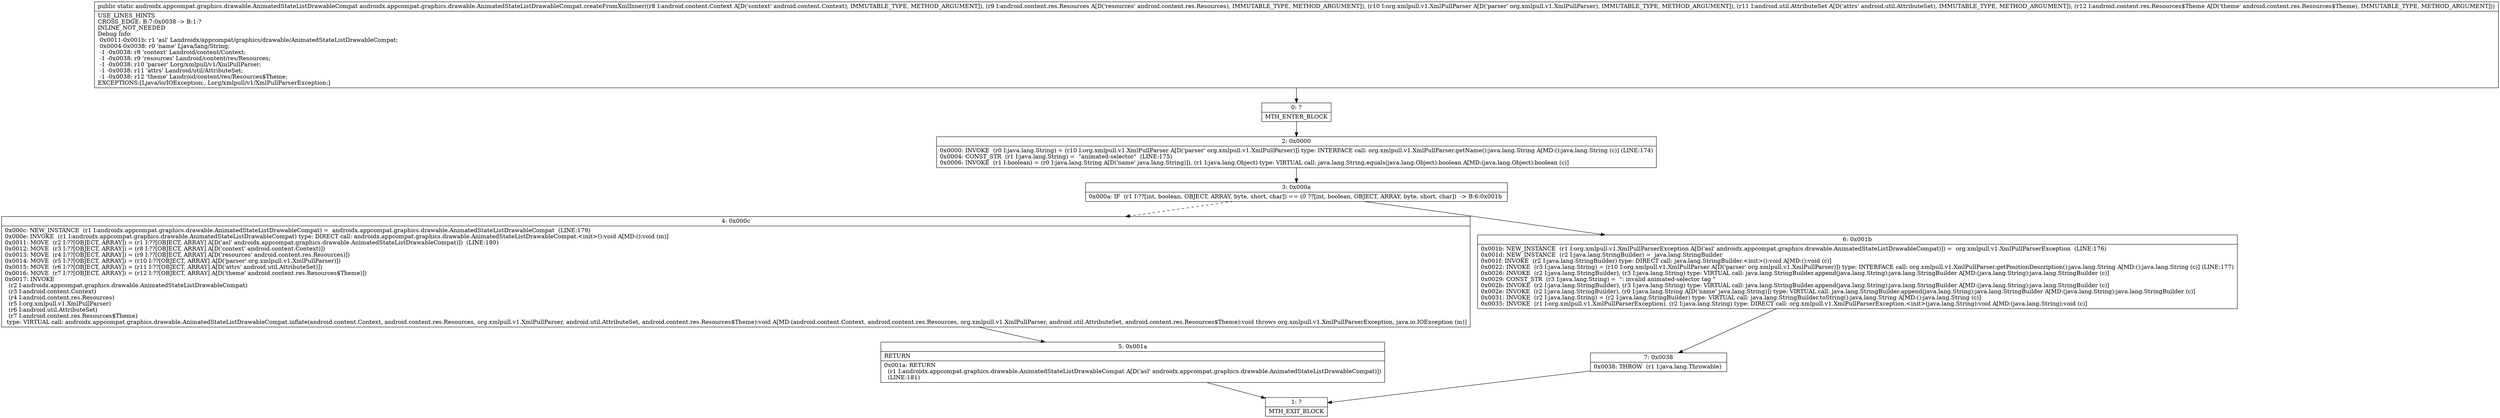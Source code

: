 digraph "CFG forandroidx.appcompat.graphics.drawable.AnimatedStateListDrawableCompat.createFromXmlInner(Landroid\/content\/Context;Landroid\/content\/res\/Resources;Lorg\/xmlpull\/v1\/XmlPullParser;Landroid\/util\/AttributeSet;Landroid\/content\/res\/Resources$Theme;)Landroidx\/appcompat\/graphics\/drawable\/AnimatedStateListDrawableCompat;" {
Node_0 [shape=record,label="{0\:\ ?|MTH_ENTER_BLOCK\l}"];
Node_2 [shape=record,label="{2\:\ 0x0000|0x0000: INVOKE  (r0 I:java.lang.String) = (r10 I:org.xmlpull.v1.XmlPullParser A[D('parser' org.xmlpull.v1.XmlPullParser)]) type: INTERFACE call: org.xmlpull.v1.XmlPullParser.getName():java.lang.String A[MD:():java.lang.String (c)] (LINE:174)\l0x0004: CONST_STR  (r1 I:java.lang.String) =  \"animated\-selector\"  (LINE:175)\l0x0006: INVOKE  (r1 I:boolean) = (r0 I:java.lang.String A[D('name' java.lang.String)]), (r1 I:java.lang.Object) type: VIRTUAL call: java.lang.String.equals(java.lang.Object):boolean A[MD:(java.lang.Object):boolean (c)]\l}"];
Node_3 [shape=record,label="{3\:\ 0x000a|0x000a: IF  (r1 I:??[int, boolean, OBJECT, ARRAY, byte, short, char]) == (0 ??[int, boolean, OBJECT, ARRAY, byte, short, char])  \-\> B:6:0x001b \l}"];
Node_4 [shape=record,label="{4\:\ 0x000c|0x000c: NEW_INSTANCE  (r1 I:androidx.appcompat.graphics.drawable.AnimatedStateListDrawableCompat) =  androidx.appcompat.graphics.drawable.AnimatedStateListDrawableCompat  (LINE:179)\l0x000e: INVOKE  (r1 I:androidx.appcompat.graphics.drawable.AnimatedStateListDrawableCompat) type: DIRECT call: androidx.appcompat.graphics.drawable.AnimatedStateListDrawableCompat.\<init\>():void A[MD:():void (m)]\l0x0011: MOVE  (r2 I:??[OBJECT, ARRAY]) = (r1 I:??[OBJECT, ARRAY] A[D('asl' androidx.appcompat.graphics.drawable.AnimatedStateListDrawableCompat)])  (LINE:180)\l0x0012: MOVE  (r3 I:??[OBJECT, ARRAY]) = (r8 I:??[OBJECT, ARRAY] A[D('context' android.content.Context)]) \l0x0013: MOVE  (r4 I:??[OBJECT, ARRAY]) = (r9 I:??[OBJECT, ARRAY] A[D('resources' android.content.res.Resources)]) \l0x0014: MOVE  (r5 I:??[OBJECT, ARRAY]) = (r10 I:??[OBJECT, ARRAY] A[D('parser' org.xmlpull.v1.XmlPullParser)]) \l0x0015: MOVE  (r6 I:??[OBJECT, ARRAY]) = (r11 I:??[OBJECT, ARRAY] A[D('attrs' android.util.AttributeSet)]) \l0x0016: MOVE  (r7 I:??[OBJECT, ARRAY]) = (r12 I:??[OBJECT, ARRAY] A[D('theme' android.content.res.Resources$Theme)]) \l0x0017: INVOKE  \l  (r2 I:androidx.appcompat.graphics.drawable.AnimatedStateListDrawableCompat)\l  (r3 I:android.content.Context)\l  (r4 I:android.content.res.Resources)\l  (r5 I:org.xmlpull.v1.XmlPullParser)\l  (r6 I:android.util.AttributeSet)\l  (r7 I:android.content.res.Resources$Theme)\l type: VIRTUAL call: androidx.appcompat.graphics.drawable.AnimatedStateListDrawableCompat.inflate(android.content.Context, android.content.res.Resources, org.xmlpull.v1.XmlPullParser, android.util.AttributeSet, android.content.res.Resources$Theme):void A[MD:(android.content.Context, android.content.res.Resources, org.xmlpull.v1.XmlPullParser, android.util.AttributeSet, android.content.res.Resources$Theme):void throws org.xmlpull.v1.XmlPullParserException, java.io.IOException (m)]\l}"];
Node_5 [shape=record,label="{5\:\ 0x001a|RETURN\l|0x001a: RETURN  \l  (r1 I:androidx.appcompat.graphics.drawable.AnimatedStateListDrawableCompat A[D('asl' androidx.appcompat.graphics.drawable.AnimatedStateListDrawableCompat)])\l  (LINE:181)\l}"];
Node_1 [shape=record,label="{1\:\ ?|MTH_EXIT_BLOCK\l}"];
Node_6 [shape=record,label="{6\:\ 0x001b|0x001b: NEW_INSTANCE  (r1 I:org.xmlpull.v1.XmlPullParserException A[D('asl' androidx.appcompat.graphics.drawable.AnimatedStateListDrawableCompat)]) =  org.xmlpull.v1.XmlPullParserException  (LINE:176)\l0x001d: NEW_INSTANCE  (r2 I:java.lang.StringBuilder) =  java.lang.StringBuilder \l0x001f: INVOKE  (r2 I:java.lang.StringBuilder) type: DIRECT call: java.lang.StringBuilder.\<init\>():void A[MD:():void (c)]\l0x0022: INVOKE  (r3 I:java.lang.String) = (r10 I:org.xmlpull.v1.XmlPullParser A[D('parser' org.xmlpull.v1.XmlPullParser)]) type: INTERFACE call: org.xmlpull.v1.XmlPullParser.getPositionDescription():java.lang.String A[MD:():java.lang.String (c)] (LINE:177)\l0x0026: INVOKE  (r2 I:java.lang.StringBuilder), (r3 I:java.lang.String) type: VIRTUAL call: java.lang.StringBuilder.append(java.lang.String):java.lang.StringBuilder A[MD:(java.lang.String):java.lang.StringBuilder (c)]\l0x0029: CONST_STR  (r3 I:java.lang.String) =  \": invalid animated\-selector tag \" \l0x002b: INVOKE  (r2 I:java.lang.StringBuilder), (r3 I:java.lang.String) type: VIRTUAL call: java.lang.StringBuilder.append(java.lang.String):java.lang.StringBuilder A[MD:(java.lang.String):java.lang.StringBuilder (c)]\l0x002e: INVOKE  (r2 I:java.lang.StringBuilder), (r0 I:java.lang.String A[D('name' java.lang.String)]) type: VIRTUAL call: java.lang.StringBuilder.append(java.lang.String):java.lang.StringBuilder A[MD:(java.lang.String):java.lang.StringBuilder (c)]\l0x0031: INVOKE  (r2 I:java.lang.String) = (r2 I:java.lang.StringBuilder) type: VIRTUAL call: java.lang.StringBuilder.toString():java.lang.String A[MD:():java.lang.String (c)]\l0x0035: INVOKE  (r1 I:org.xmlpull.v1.XmlPullParserException), (r2 I:java.lang.String) type: DIRECT call: org.xmlpull.v1.XmlPullParserException.\<init\>(java.lang.String):void A[MD:(java.lang.String):void (c)]\l}"];
Node_7 [shape=record,label="{7\:\ 0x0038|0x0038: THROW  (r1 I:java.lang.Throwable) \l}"];
MethodNode[shape=record,label="{public static androidx.appcompat.graphics.drawable.AnimatedStateListDrawableCompat androidx.appcompat.graphics.drawable.AnimatedStateListDrawableCompat.createFromXmlInner((r8 I:android.content.Context A[D('context' android.content.Context), IMMUTABLE_TYPE, METHOD_ARGUMENT]), (r9 I:android.content.res.Resources A[D('resources' android.content.res.Resources), IMMUTABLE_TYPE, METHOD_ARGUMENT]), (r10 I:org.xmlpull.v1.XmlPullParser A[D('parser' org.xmlpull.v1.XmlPullParser), IMMUTABLE_TYPE, METHOD_ARGUMENT]), (r11 I:android.util.AttributeSet A[D('attrs' android.util.AttributeSet), IMMUTABLE_TYPE, METHOD_ARGUMENT]), (r12 I:android.content.res.Resources$Theme A[D('theme' android.content.res.Resources$Theme), IMMUTABLE_TYPE, METHOD_ARGUMENT]))  | USE_LINES_HINTS\lCROSS_EDGE: B:7:0x0038 \-\> B:1:?\lINLINE_NOT_NEEDED\lDebug Info:\l  0x0011\-0x001b: r1 'asl' Landroidx\/appcompat\/graphics\/drawable\/AnimatedStateListDrawableCompat;\l  0x0004\-0x0038: r0 'name' Ljava\/lang\/String;\l  \-1 \-0x0038: r8 'context' Landroid\/content\/Context;\l  \-1 \-0x0038: r9 'resources' Landroid\/content\/res\/Resources;\l  \-1 \-0x0038: r10 'parser' Lorg\/xmlpull\/v1\/XmlPullParser;\l  \-1 \-0x0038: r11 'attrs' Landroid\/util\/AttributeSet;\l  \-1 \-0x0038: r12 'theme' Landroid\/content\/res\/Resources$Theme;\lEXCEPTIONS:[Ljava\/io\/IOException;, Lorg\/xmlpull\/v1\/XmlPullParserException;]\l}"];
MethodNode -> Node_0;Node_0 -> Node_2;
Node_2 -> Node_3;
Node_3 -> Node_4[style=dashed];
Node_3 -> Node_6;
Node_4 -> Node_5;
Node_5 -> Node_1;
Node_6 -> Node_7;
Node_7 -> Node_1;
}

